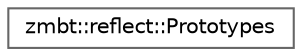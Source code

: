 digraph "Graphical Class Hierarchy"
{
 // LATEX_PDF_SIZE
  bgcolor="transparent";
  edge [fontname=Helvetica,fontsize=10,labelfontname=Helvetica,labelfontsize=10];
  node [fontname=Helvetica,fontsize=10,shape=box,height=0.2,width=0.4];
  rankdir="LR";
  Node0 [id="Node000000",label="zmbt::reflect::Prototypes",height=0.2,width=0.4,color="grey40", fillcolor="white", style="filled",URL="$classzmbt_1_1reflect_1_1Prototypes.html",tooltip="Interface prototypes in JSON as {\"args\": [...], \"return\": ... }."];
}
